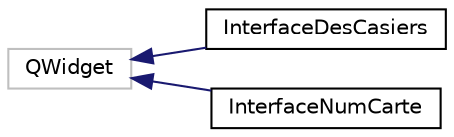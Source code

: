 digraph "Graphe hiérarchique des classes"
{
  edge [fontname="Helvetica",fontsize="10",labelfontname="Helvetica",labelfontsize="10"];
  node [fontname="Helvetica",fontsize="10",shape=record];
  rankdir="LR";
  Node1 [label="QWidget",height=0.2,width=0.4,color="grey75", fillcolor="white", style="filled"];
  Node1 -> Node0 [dir="back",color="midnightblue",fontsize="10",style="solid",fontname="Helvetica"];
  Node0 [label="InterfaceDesCasiers",height=0.2,width=0.4,color="black", fillcolor="white", style="filled",URL="$class_interface_des_casiers.html"];
  Node1 -> Node3 [dir="back",color="midnightblue",fontsize="10",style="solid",fontname="Helvetica"];
  Node3 [label="InterfaceNumCarte",height=0.2,width=0.4,color="black", fillcolor="white", style="filled",URL="$class_interface_num_carte.html"];
}
